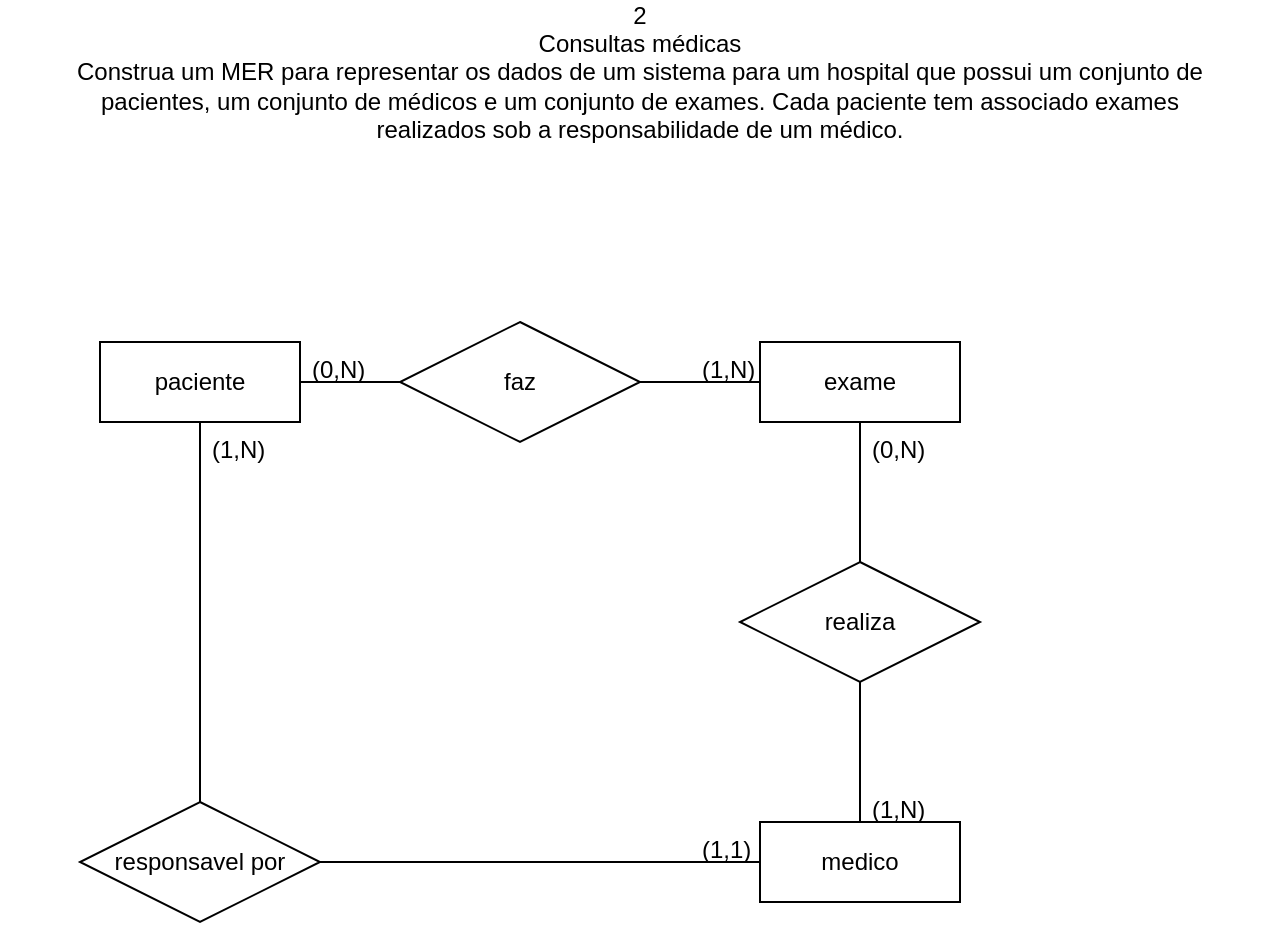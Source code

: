 <mxfile version="21.0.6" type="github">
  <diagram id="R2lEEEUBdFMjLlhIrx00" name="Page-1">
    <mxGraphModel dx="880" dy="462" grid="1" gridSize="10" guides="1" tooltips="1" connect="1" arrows="1" fold="1" page="1" pageScale="1" pageWidth="850" pageHeight="1100" math="0" shadow="0" extFonts="Permanent Marker^https://fonts.googleapis.com/css?family=Permanent+Marker">
      <root>
        <mxCell id="0" />
        <mxCell id="1" parent="0" />
        <mxCell id="bUCwfQKhajoaco4yRsPU-1" value="&lt;div&gt;2&lt;br&gt;&lt;/div&gt;&lt;div&gt;Consultas médicas&lt;/div&gt;&lt;span dir=&quot;ltr&quot; role=&quot;presentation&quot; style=&quot;left: 14.22%; top: 62.21%; font-size: calc(var(--scale-factor)*11.00px); font-family: sans-serif; transform: scaleX(0.921);&quot;&gt;Construa um MER para representar os dados de um sistema para um hospital que possui um conjunto de&lt;/span&gt;&lt;br role=&quot;presentation&quot;&gt;&lt;span dir=&quot;ltr&quot; role=&quot;presentation&quot; style=&quot;left: 14.22%; top: 63.99%; font-size: calc(var(--scale-factor)*11.00px); font-family: sans-serif; transform: scaleX(0.961);&quot;&gt;pacientes, um conjunto de médicos e um conjunto de exames. Cada paciente tem associado exames&lt;/span&gt;&lt;br role=&quot;presentation&quot;&gt;&lt;span dir=&quot;ltr&quot; role=&quot;presentation&quot; style=&quot;left: 14.22%; top: 65.77%; font-size: calc(var(--scale-factor)*11.00px); font-family: sans-serif; transform: scaleX(0.886);&quot;&gt;realizados sob a responsabilidade de um médico.&lt;/span&gt;" style="text;html=1;strokeColor=none;fillColor=none;align=center;verticalAlign=middle;whiteSpace=wrap;rounded=0;" vertex="1" parent="1">
          <mxGeometry x="80" y="50" width="640" height="30" as="geometry" />
        </mxCell>
        <mxCell id="bUCwfQKhajoaco4yRsPU-3" value="exame" style="whiteSpace=wrap;html=1;align=center;" vertex="1" parent="1">
          <mxGeometry x="460" y="200" width="100" height="40" as="geometry" />
        </mxCell>
        <mxCell id="bUCwfQKhajoaco4yRsPU-4" value="paciente" style="whiteSpace=wrap;html=1;align=center;" vertex="1" parent="1">
          <mxGeometry x="130" y="200" width="100" height="40" as="geometry" />
        </mxCell>
        <mxCell id="bUCwfQKhajoaco4yRsPU-6" value="medico" style="whiteSpace=wrap;html=1;align=center;" vertex="1" parent="1">
          <mxGeometry x="460" y="440" width="100" height="40" as="geometry" />
        </mxCell>
        <mxCell id="bUCwfQKhajoaco4yRsPU-7" value="realiza" style="shape=rhombus;perimeter=rhombusPerimeter;whiteSpace=wrap;html=1;align=center;" vertex="1" parent="1">
          <mxGeometry x="450" y="310" width="120" height="60" as="geometry" />
        </mxCell>
        <mxCell id="bUCwfQKhajoaco4yRsPU-8" value="faz" style="shape=rhombus;perimeter=rhombusPerimeter;whiteSpace=wrap;html=1;align=center;" vertex="1" parent="1">
          <mxGeometry x="280" y="190" width="120" height="60" as="geometry" />
        </mxCell>
        <mxCell id="bUCwfQKhajoaco4yRsPU-9" value="" style="endArrow=none;html=1;rounded=0;exitX=0.5;exitY=1;exitDx=0;exitDy=0;entryX=0.5;entryY=0;entryDx=0;entryDy=0;" edge="1" parent="1" source="bUCwfQKhajoaco4yRsPU-7" target="bUCwfQKhajoaco4yRsPU-6">
          <mxGeometry relative="1" as="geometry">
            <mxPoint x="340" y="350" as="sourcePoint" />
            <mxPoint x="500" y="350" as="targetPoint" />
          </mxGeometry>
        </mxCell>
        <mxCell id="bUCwfQKhajoaco4yRsPU-10" value="" style="endArrow=none;html=1;rounded=0;exitX=0.5;exitY=1;exitDx=0;exitDy=0;entryX=0.5;entryY=0;entryDx=0;entryDy=0;" edge="1" parent="1" source="bUCwfQKhajoaco4yRsPU-3" target="bUCwfQKhajoaco4yRsPU-7">
          <mxGeometry relative="1" as="geometry">
            <mxPoint x="340" y="350" as="sourcePoint" />
            <mxPoint x="500" y="350" as="targetPoint" />
          </mxGeometry>
        </mxCell>
        <mxCell id="bUCwfQKhajoaco4yRsPU-11" value="" style="endArrow=none;html=1;rounded=0;exitX=1;exitY=0.5;exitDx=0;exitDy=0;entryX=0;entryY=0.5;entryDx=0;entryDy=0;" edge="1" parent="1" source="bUCwfQKhajoaco4yRsPU-8" target="bUCwfQKhajoaco4yRsPU-3">
          <mxGeometry relative="1" as="geometry">
            <mxPoint x="340" y="350" as="sourcePoint" />
            <mxPoint x="500" y="350" as="targetPoint" />
          </mxGeometry>
        </mxCell>
        <mxCell id="bUCwfQKhajoaco4yRsPU-12" value="" style="endArrow=none;html=1;rounded=0;exitX=1;exitY=0.5;exitDx=0;exitDy=0;entryX=0;entryY=0.5;entryDx=0;entryDy=0;" edge="1" parent="1" source="bUCwfQKhajoaco4yRsPU-4" target="bUCwfQKhajoaco4yRsPU-8">
          <mxGeometry relative="1" as="geometry">
            <mxPoint x="340" y="350" as="sourcePoint" />
            <mxPoint x="500" y="350" as="targetPoint" />
          </mxGeometry>
        </mxCell>
        <mxCell id="bUCwfQKhajoaco4yRsPU-13" value="responsavel por" style="shape=rhombus;perimeter=rhombusPerimeter;whiteSpace=wrap;html=1;align=center;" vertex="1" parent="1">
          <mxGeometry x="120" y="430" width="120" height="60" as="geometry" />
        </mxCell>
        <mxCell id="bUCwfQKhajoaco4yRsPU-14" value="" style="endArrow=none;html=1;rounded=0;exitX=0.5;exitY=1;exitDx=0;exitDy=0;entryX=0.5;entryY=0;entryDx=0;entryDy=0;" edge="1" parent="1" source="bUCwfQKhajoaco4yRsPU-4" target="bUCwfQKhajoaco4yRsPU-13">
          <mxGeometry relative="1" as="geometry">
            <mxPoint x="340" y="350" as="sourcePoint" />
            <mxPoint x="500" y="350" as="targetPoint" />
          </mxGeometry>
        </mxCell>
        <mxCell id="bUCwfQKhajoaco4yRsPU-15" value="" style="endArrow=none;html=1;rounded=0;exitX=1;exitY=0.5;exitDx=0;exitDy=0;entryX=0;entryY=0.5;entryDx=0;entryDy=0;" edge="1" parent="1" source="bUCwfQKhajoaco4yRsPU-13" target="bUCwfQKhajoaco4yRsPU-6">
          <mxGeometry relative="1" as="geometry">
            <mxPoint x="340" y="350" as="sourcePoint" />
            <mxPoint x="500" y="350" as="targetPoint" />
          </mxGeometry>
        </mxCell>
        <mxCell id="bUCwfQKhajoaco4yRsPU-16" value="(1,N)" style="text;strokeColor=none;fillColor=none;spacingLeft=4;spacingRight=4;overflow=hidden;rotatable=0;points=[[0,0.5],[1,0.5]];portConstraint=eastwest;fontSize=12;whiteSpace=wrap;html=1;" vertex="1" parent="1">
          <mxGeometry x="425" y="200" width="40" height="30" as="geometry" />
        </mxCell>
        <mxCell id="bUCwfQKhajoaco4yRsPU-17" value="(0,N)" style="text;strokeColor=none;fillColor=none;spacingLeft=4;spacingRight=4;overflow=hidden;rotatable=0;points=[[0,0.5],[1,0.5]];portConstraint=eastwest;fontSize=12;whiteSpace=wrap;html=1;" vertex="1" parent="1">
          <mxGeometry x="230" y="200" width="40" height="30" as="geometry" />
        </mxCell>
        <mxCell id="bUCwfQKhajoaco4yRsPU-18" value="(1,N)" style="text;strokeColor=none;fillColor=none;spacingLeft=4;spacingRight=4;overflow=hidden;rotatable=0;points=[[0,0.5],[1,0.5]];portConstraint=eastwest;fontSize=12;whiteSpace=wrap;html=1;" vertex="1" parent="1">
          <mxGeometry x="180" y="240" width="40" height="30" as="geometry" />
        </mxCell>
        <mxCell id="bUCwfQKhajoaco4yRsPU-19" value="(1,1)" style="text;strokeColor=none;fillColor=none;spacingLeft=4;spacingRight=4;overflow=hidden;rotatable=0;points=[[0,0.5],[1,0.5]];portConstraint=eastwest;fontSize=12;whiteSpace=wrap;html=1;" vertex="1" parent="1">
          <mxGeometry x="425" y="440" width="40" height="30" as="geometry" />
        </mxCell>
        <mxCell id="bUCwfQKhajoaco4yRsPU-21" value="(1,N)" style="text;strokeColor=none;fillColor=none;spacingLeft=4;spacingRight=4;overflow=hidden;rotatable=0;points=[[0,0.5],[1,0.5]];portConstraint=eastwest;fontSize=12;whiteSpace=wrap;html=1;" vertex="1" parent="1">
          <mxGeometry x="510" y="420" width="40" height="30" as="geometry" />
        </mxCell>
        <mxCell id="bUCwfQKhajoaco4yRsPU-22" value="(0,N)" style="text;strokeColor=none;fillColor=none;spacingLeft=4;spacingRight=4;overflow=hidden;rotatable=0;points=[[0,0.5],[1,0.5]];portConstraint=eastwest;fontSize=12;whiteSpace=wrap;html=1;" vertex="1" parent="1">
          <mxGeometry x="510" y="240" width="40" height="30" as="geometry" />
        </mxCell>
      </root>
    </mxGraphModel>
  </diagram>
</mxfile>
